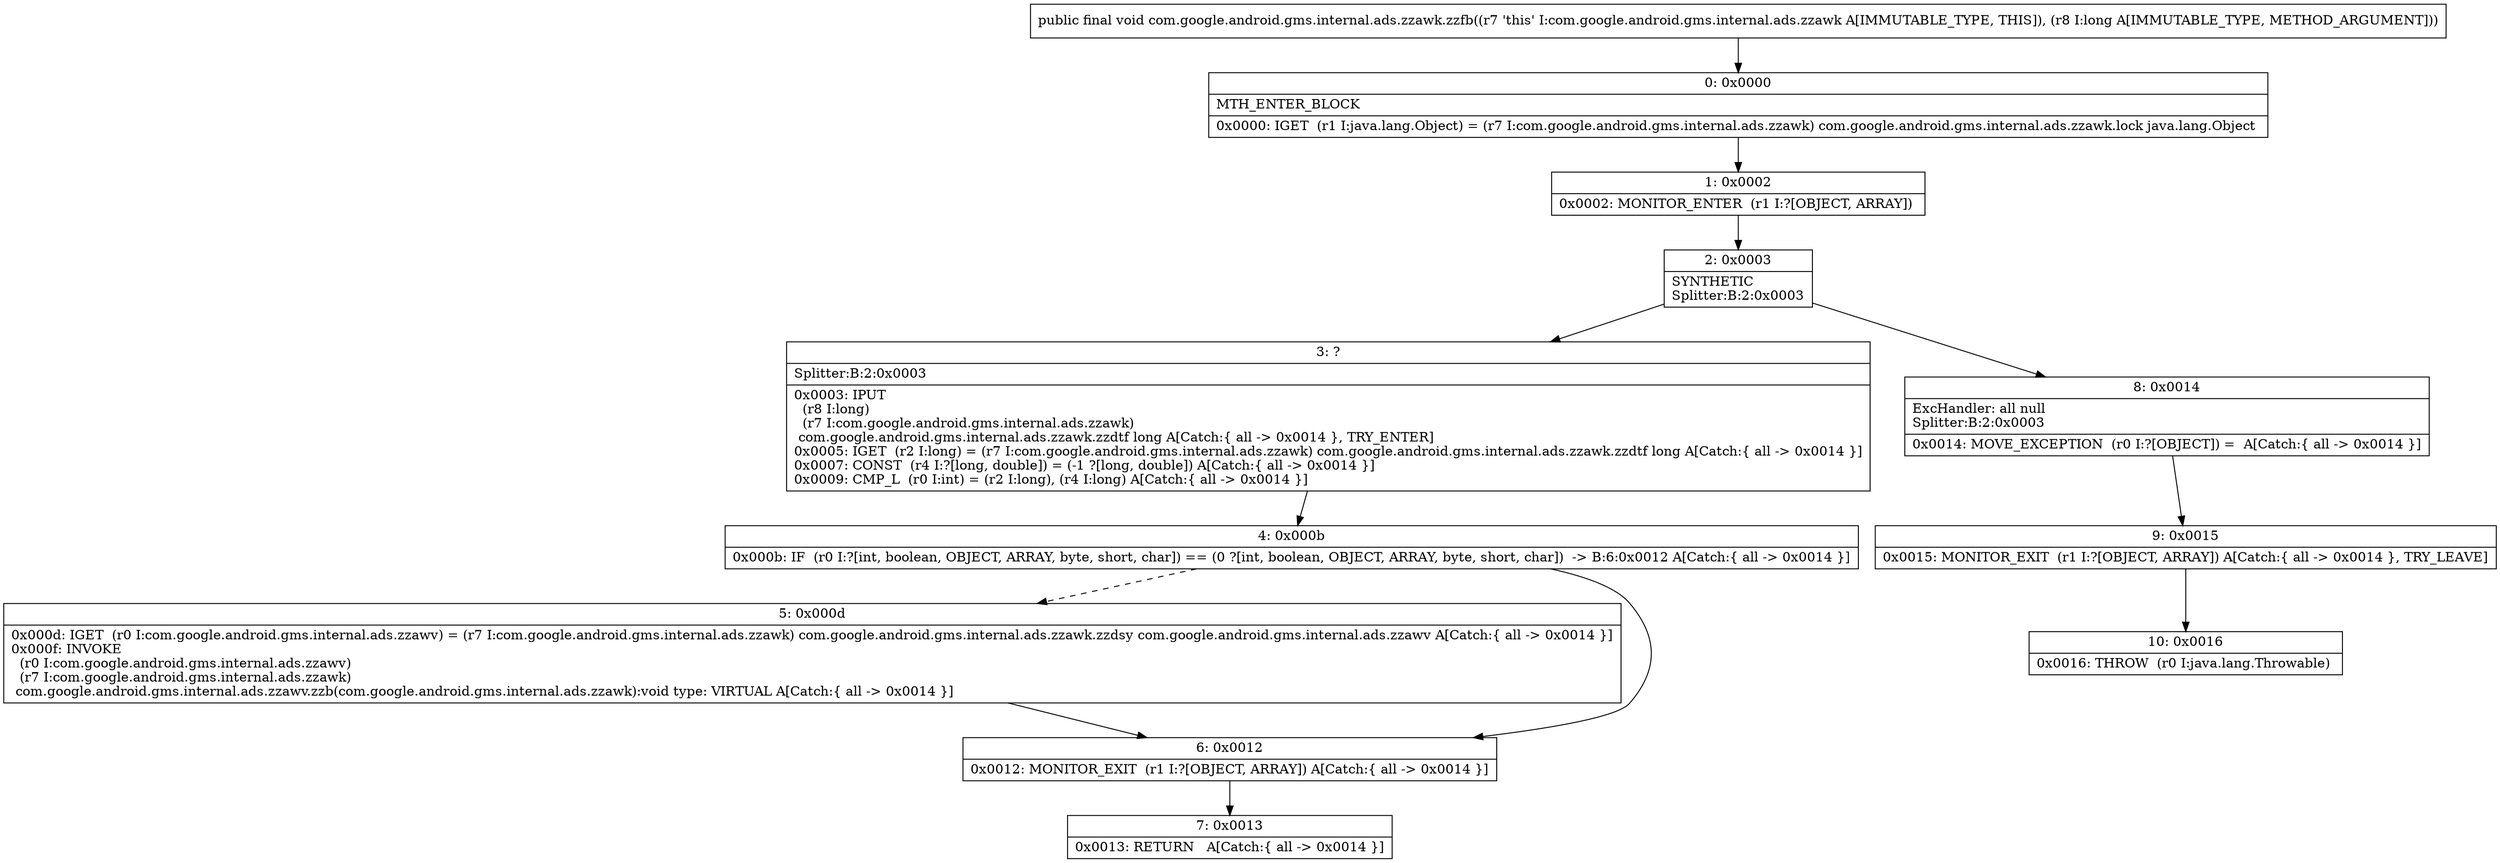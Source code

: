 digraph "CFG forcom.google.android.gms.internal.ads.zzawk.zzfb(J)V" {
Node_0 [shape=record,label="{0\:\ 0x0000|MTH_ENTER_BLOCK\l|0x0000: IGET  (r1 I:java.lang.Object) = (r7 I:com.google.android.gms.internal.ads.zzawk) com.google.android.gms.internal.ads.zzawk.lock java.lang.Object \l}"];
Node_1 [shape=record,label="{1\:\ 0x0002|0x0002: MONITOR_ENTER  (r1 I:?[OBJECT, ARRAY]) \l}"];
Node_2 [shape=record,label="{2\:\ 0x0003|SYNTHETIC\lSplitter:B:2:0x0003\l}"];
Node_3 [shape=record,label="{3\:\ ?|Splitter:B:2:0x0003\l|0x0003: IPUT  \l  (r8 I:long)\l  (r7 I:com.google.android.gms.internal.ads.zzawk)\l com.google.android.gms.internal.ads.zzawk.zzdtf long A[Catch:\{ all \-\> 0x0014 \}, TRY_ENTER]\l0x0005: IGET  (r2 I:long) = (r7 I:com.google.android.gms.internal.ads.zzawk) com.google.android.gms.internal.ads.zzawk.zzdtf long A[Catch:\{ all \-\> 0x0014 \}]\l0x0007: CONST  (r4 I:?[long, double]) = (\-1 ?[long, double]) A[Catch:\{ all \-\> 0x0014 \}]\l0x0009: CMP_L  (r0 I:int) = (r2 I:long), (r4 I:long) A[Catch:\{ all \-\> 0x0014 \}]\l}"];
Node_4 [shape=record,label="{4\:\ 0x000b|0x000b: IF  (r0 I:?[int, boolean, OBJECT, ARRAY, byte, short, char]) == (0 ?[int, boolean, OBJECT, ARRAY, byte, short, char])  \-\> B:6:0x0012 A[Catch:\{ all \-\> 0x0014 \}]\l}"];
Node_5 [shape=record,label="{5\:\ 0x000d|0x000d: IGET  (r0 I:com.google.android.gms.internal.ads.zzawv) = (r7 I:com.google.android.gms.internal.ads.zzawk) com.google.android.gms.internal.ads.zzawk.zzdsy com.google.android.gms.internal.ads.zzawv A[Catch:\{ all \-\> 0x0014 \}]\l0x000f: INVOKE  \l  (r0 I:com.google.android.gms.internal.ads.zzawv)\l  (r7 I:com.google.android.gms.internal.ads.zzawk)\l com.google.android.gms.internal.ads.zzawv.zzb(com.google.android.gms.internal.ads.zzawk):void type: VIRTUAL A[Catch:\{ all \-\> 0x0014 \}]\l}"];
Node_6 [shape=record,label="{6\:\ 0x0012|0x0012: MONITOR_EXIT  (r1 I:?[OBJECT, ARRAY]) A[Catch:\{ all \-\> 0x0014 \}]\l}"];
Node_7 [shape=record,label="{7\:\ 0x0013|0x0013: RETURN   A[Catch:\{ all \-\> 0x0014 \}]\l}"];
Node_8 [shape=record,label="{8\:\ 0x0014|ExcHandler: all null\lSplitter:B:2:0x0003\l|0x0014: MOVE_EXCEPTION  (r0 I:?[OBJECT]) =  A[Catch:\{ all \-\> 0x0014 \}]\l}"];
Node_9 [shape=record,label="{9\:\ 0x0015|0x0015: MONITOR_EXIT  (r1 I:?[OBJECT, ARRAY]) A[Catch:\{ all \-\> 0x0014 \}, TRY_LEAVE]\l}"];
Node_10 [shape=record,label="{10\:\ 0x0016|0x0016: THROW  (r0 I:java.lang.Throwable) \l}"];
MethodNode[shape=record,label="{public final void com.google.android.gms.internal.ads.zzawk.zzfb((r7 'this' I:com.google.android.gms.internal.ads.zzawk A[IMMUTABLE_TYPE, THIS]), (r8 I:long A[IMMUTABLE_TYPE, METHOD_ARGUMENT])) }"];
MethodNode -> Node_0;
Node_0 -> Node_1;
Node_1 -> Node_2;
Node_2 -> Node_3;
Node_2 -> Node_8;
Node_3 -> Node_4;
Node_4 -> Node_5[style=dashed];
Node_4 -> Node_6;
Node_5 -> Node_6;
Node_6 -> Node_7;
Node_8 -> Node_9;
Node_9 -> Node_10;
}

